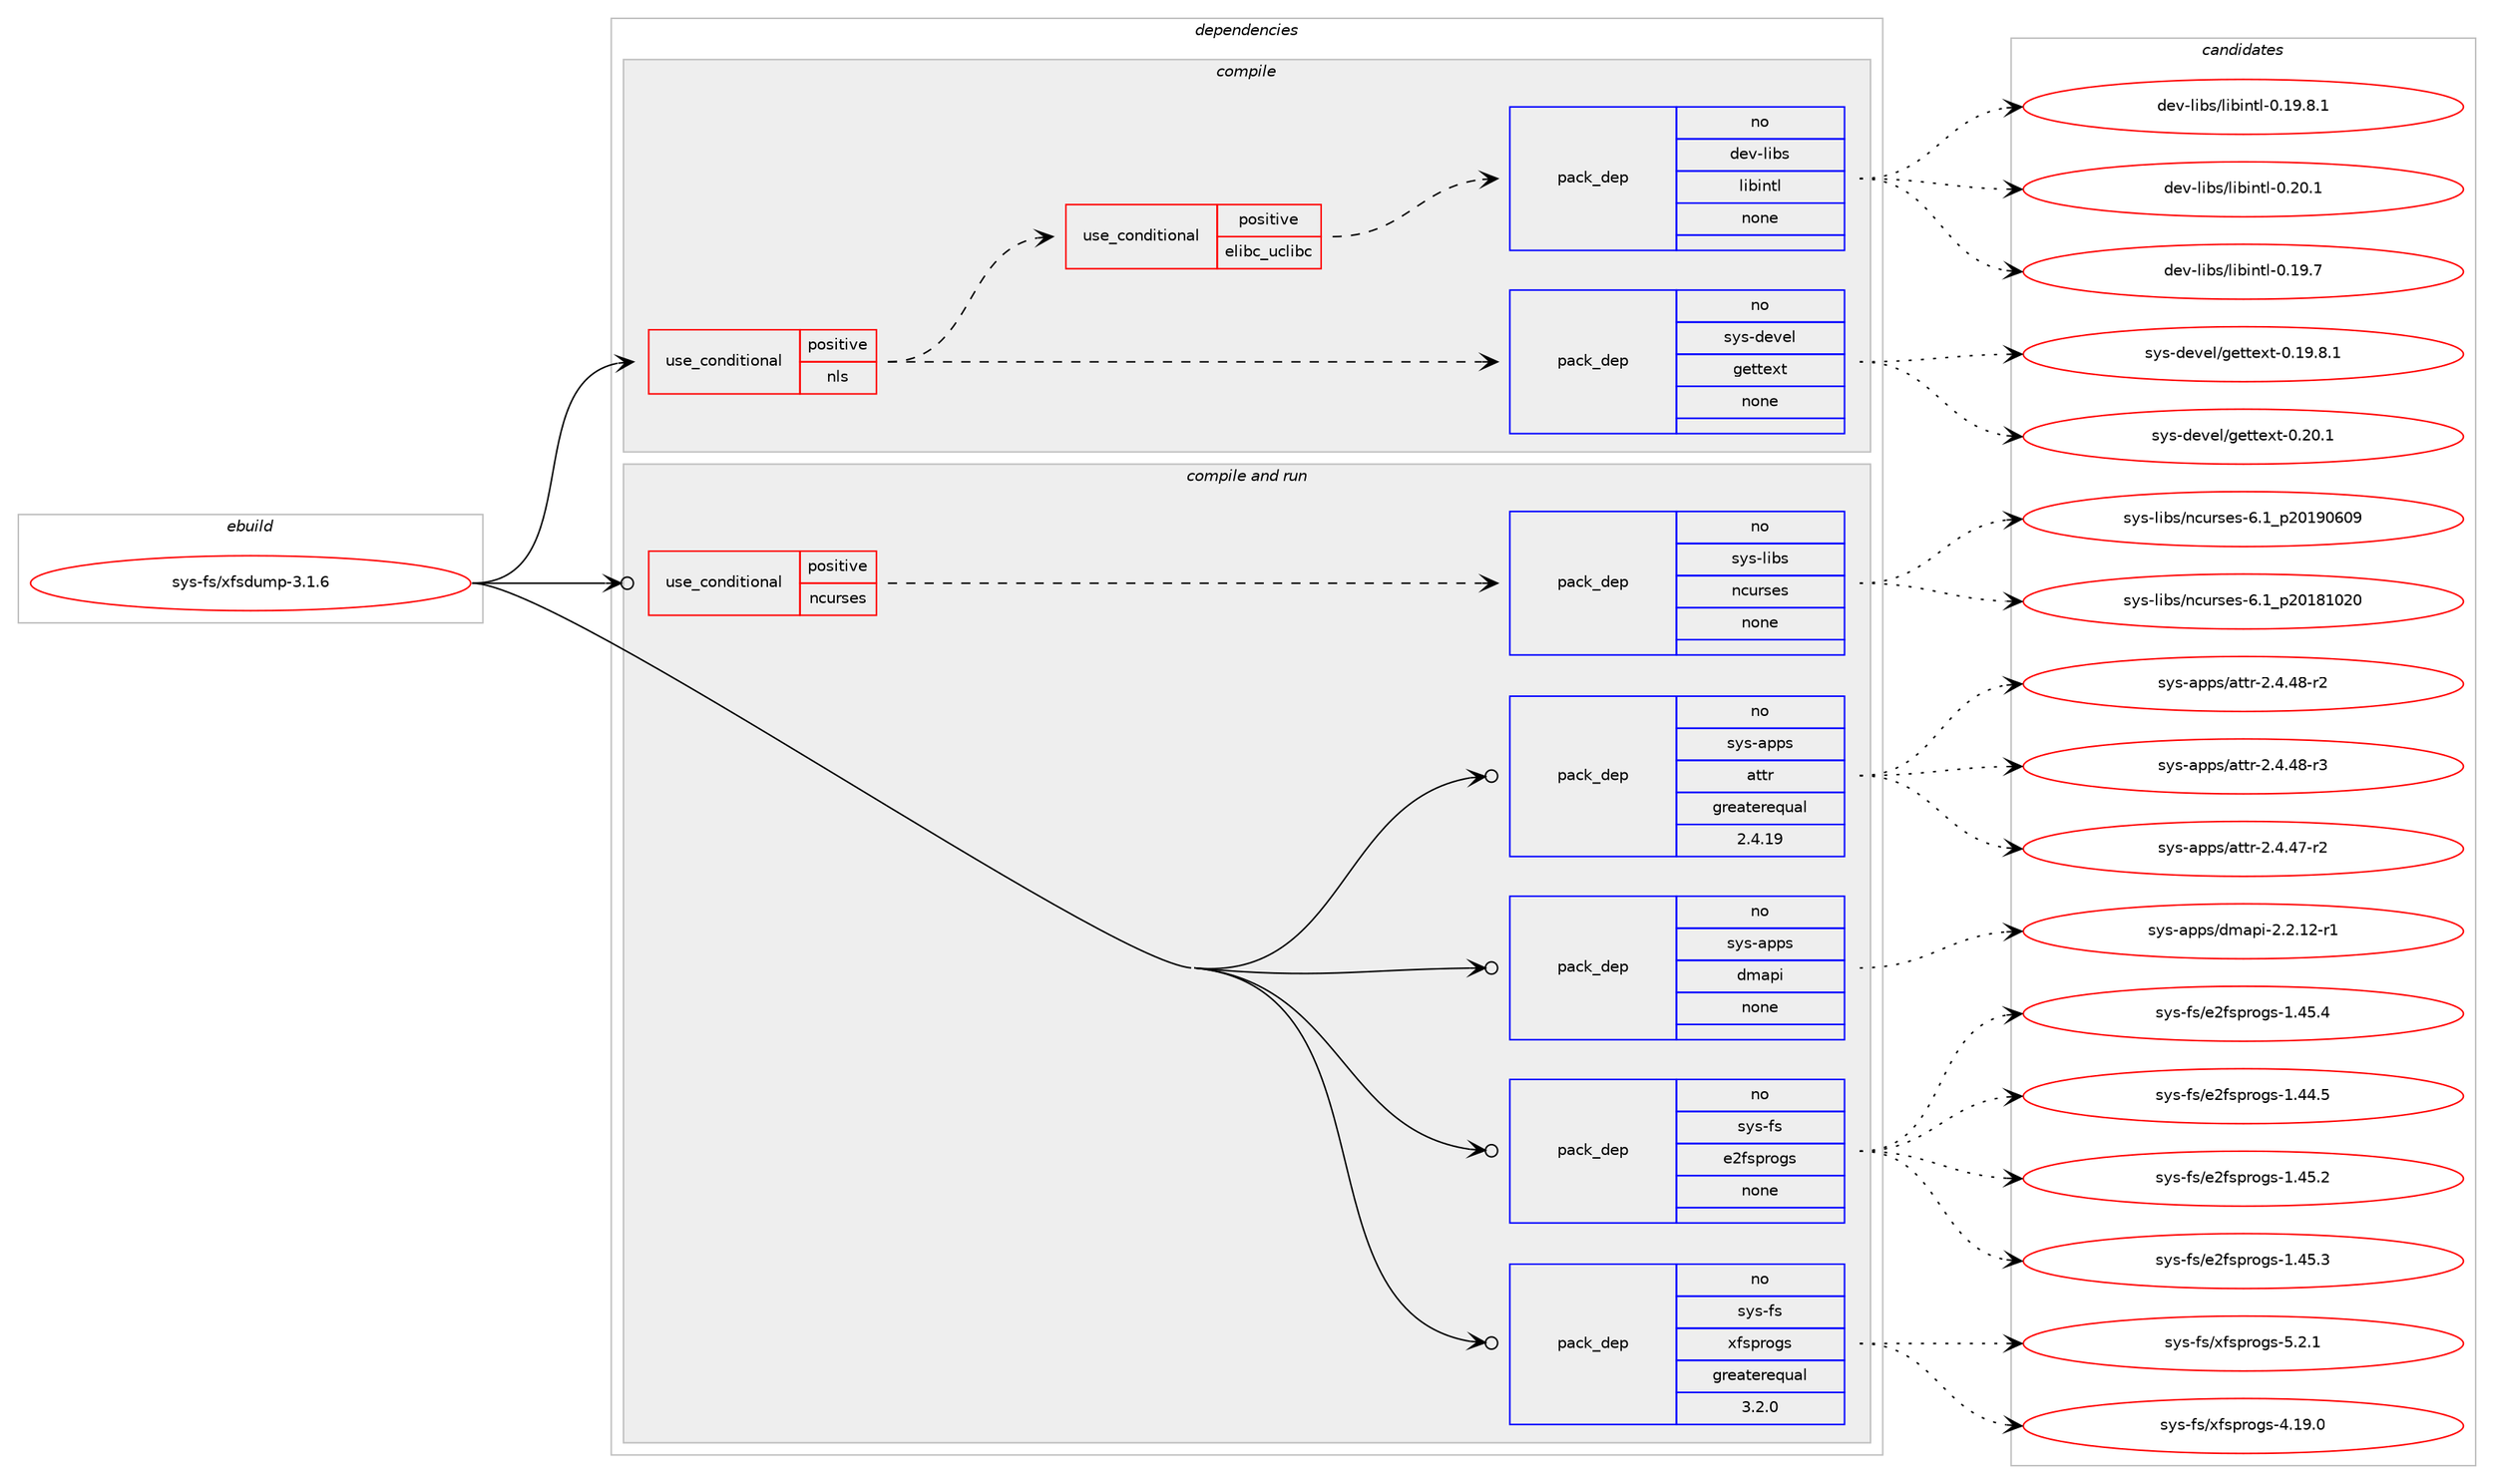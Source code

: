 digraph prolog {

# *************
# Graph options
# *************

newrank=true;
concentrate=true;
compound=true;
graph [rankdir=LR,fontname=Helvetica,fontsize=10,ranksep=1.5];#, ranksep=2.5, nodesep=0.2];
edge  [arrowhead=vee];
node  [fontname=Helvetica,fontsize=10];

# **********
# The ebuild
# **********

subgraph cluster_leftcol {
color=gray;
rank=same;
label=<<i>ebuild</i>>;
id [label="sys-fs/xfsdump-3.1.6", color=red, width=4, href="../sys-fs/xfsdump-3.1.6.svg"];
}

# ****************
# The dependencies
# ****************

subgraph cluster_midcol {
color=gray;
label=<<i>dependencies</i>>;
subgraph cluster_compile {
fillcolor="#eeeeee";
style=filled;
label=<<i>compile</i>>;
subgraph cond214728 {
dependency893427 [label=<<TABLE BORDER="0" CELLBORDER="1" CELLSPACING="0" CELLPADDING="4"><TR><TD ROWSPAN="3" CELLPADDING="10">use_conditional</TD></TR><TR><TD>positive</TD></TR><TR><TD>nls</TD></TR></TABLE>>, shape=none, color=red];
subgraph pack663038 {
dependency893428 [label=<<TABLE BORDER="0" CELLBORDER="1" CELLSPACING="0" CELLPADDING="4" WIDTH="220"><TR><TD ROWSPAN="6" CELLPADDING="30">pack_dep</TD></TR><TR><TD WIDTH="110">no</TD></TR><TR><TD>sys-devel</TD></TR><TR><TD>gettext</TD></TR><TR><TD>none</TD></TR><TR><TD></TD></TR></TABLE>>, shape=none, color=blue];
}
dependency893427:e -> dependency893428:w [weight=20,style="dashed",arrowhead="vee"];
subgraph cond214729 {
dependency893429 [label=<<TABLE BORDER="0" CELLBORDER="1" CELLSPACING="0" CELLPADDING="4"><TR><TD ROWSPAN="3" CELLPADDING="10">use_conditional</TD></TR><TR><TD>positive</TD></TR><TR><TD>elibc_uclibc</TD></TR></TABLE>>, shape=none, color=red];
subgraph pack663039 {
dependency893430 [label=<<TABLE BORDER="0" CELLBORDER="1" CELLSPACING="0" CELLPADDING="4" WIDTH="220"><TR><TD ROWSPAN="6" CELLPADDING="30">pack_dep</TD></TR><TR><TD WIDTH="110">no</TD></TR><TR><TD>dev-libs</TD></TR><TR><TD>libintl</TD></TR><TR><TD>none</TD></TR><TR><TD></TD></TR></TABLE>>, shape=none, color=blue];
}
dependency893429:e -> dependency893430:w [weight=20,style="dashed",arrowhead="vee"];
}
dependency893427:e -> dependency893429:w [weight=20,style="dashed",arrowhead="vee"];
}
id:e -> dependency893427:w [weight=20,style="solid",arrowhead="vee"];
}
subgraph cluster_compileandrun {
fillcolor="#eeeeee";
style=filled;
label=<<i>compile and run</i>>;
subgraph cond214730 {
dependency893431 [label=<<TABLE BORDER="0" CELLBORDER="1" CELLSPACING="0" CELLPADDING="4"><TR><TD ROWSPAN="3" CELLPADDING="10">use_conditional</TD></TR><TR><TD>positive</TD></TR><TR><TD>ncurses</TD></TR></TABLE>>, shape=none, color=red];
subgraph pack663040 {
dependency893432 [label=<<TABLE BORDER="0" CELLBORDER="1" CELLSPACING="0" CELLPADDING="4" WIDTH="220"><TR><TD ROWSPAN="6" CELLPADDING="30">pack_dep</TD></TR><TR><TD WIDTH="110">no</TD></TR><TR><TD>sys-libs</TD></TR><TR><TD>ncurses</TD></TR><TR><TD>none</TD></TR><TR><TD></TD></TR></TABLE>>, shape=none, color=blue];
}
dependency893431:e -> dependency893432:w [weight=20,style="dashed",arrowhead="vee"];
}
id:e -> dependency893431:w [weight=20,style="solid",arrowhead="odotvee"];
subgraph pack663041 {
dependency893433 [label=<<TABLE BORDER="0" CELLBORDER="1" CELLSPACING="0" CELLPADDING="4" WIDTH="220"><TR><TD ROWSPAN="6" CELLPADDING="30">pack_dep</TD></TR><TR><TD WIDTH="110">no</TD></TR><TR><TD>sys-apps</TD></TR><TR><TD>attr</TD></TR><TR><TD>greaterequal</TD></TR><TR><TD>2.4.19</TD></TR></TABLE>>, shape=none, color=blue];
}
id:e -> dependency893433:w [weight=20,style="solid",arrowhead="odotvee"];
subgraph pack663042 {
dependency893434 [label=<<TABLE BORDER="0" CELLBORDER="1" CELLSPACING="0" CELLPADDING="4" WIDTH="220"><TR><TD ROWSPAN="6" CELLPADDING="30">pack_dep</TD></TR><TR><TD WIDTH="110">no</TD></TR><TR><TD>sys-apps</TD></TR><TR><TD>dmapi</TD></TR><TR><TD>none</TD></TR><TR><TD></TD></TR></TABLE>>, shape=none, color=blue];
}
id:e -> dependency893434:w [weight=20,style="solid",arrowhead="odotvee"];
subgraph pack663043 {
dependency893435 [label=<<TABLE BORDER="0" CELLBORDER="1" CELLSPACING="0" CELLPADDING="4" WIDTH="220"><TR><TD ROWSPAN="6" CELLPADDING="30">pack_dep</TD></TR><TR><TD WIDTH="110">no</TD></TR><TR><TD>sys-fs</TD></TR><TR><TD>e2fsprogs</TD></TR><TR><TD>none</TD></TR><TR><TD></TD></TR></TABLE>>, shape=none, color=blue];
}
id:e -> dependency893435:w [weight=20,style="solid",arrowhead="odotvee"];
subgraph pack663044 {
dependency893436 [label=<<TABLE BORDER="0" CELLBORDER="1" CELLSPACING="0" CELLPADDING="4" WIDTH="220"><TR><TD ROWSPAN="6" CELLPADDING="30">pack_dep</TD></TR><TR><TD WIDTH="110">no</TD></TR><TR><TD>sys-fs</TD></TR><TR><TD>xfsprogs</TD></TR><TR><TD>greaterequal</TD></TR><TR><TD>3.2.0</TD></TR></TABLE>>, shape=none, color=blue];
}
id:e -> dependency893436:w [weight=20,style="solid",arrowhead="odotvee"];
}
subgraph cluster_run {
fillcolor="#eeeeee";
style=filled;
label=<<i>run</i>>;
}
}

# **************
# The candidates
# **************

subgraph cluster_choices {
rank=same;
color=gray;
label=<<i>candidates</i>>;

subgraph choice663038 {
color=black;
nodesep=1;
choice1151211154510010111810110847103101116116101120116454846495746564649 [label="sys-devel/gettext-0.19.8.1", color=red, width=4,href="../sys-devel/gettext-0.19.8.1.svg"];
choice115121115451001011181011084710310111611610112011645484650484649 [label="sys-devel/gettext-0.20.1", color=red, width=4,href="../sys-devel/gettext-0.20.1.svg"];
dependency893428:e -> choice1151211154510010111810110847103101116116101120116454846495746564649:w [style=dotted,weight="100"];
dependency893428:e -> choice115121115451001011181011084710310111611610112011645484650484649:w [style=dotted,weight="100"];
}
subgraph choice663039 {
color=black;
nodesep=1;
choice1001011184510810598115471081059810511011610845484649574655 [label="dev-libs/libintl-0.19.7", color=red, width=4,href="../dev-libs/libintl-0.19.7.svg"];
choice10010111845108105981154710810598105110116108454846495746564649 [label="dev-libs/libintl-0.19.8.1", color=red, width=4,href="../dev-libs/libintl-0.19.8.1.svg"];
choice1001011184510810598115471081059810511011610845484650484649 [label="dev-libs/libintl-0.20.1", color=red, width=4,href="../dev-libs/libintl-0.20.1.svg"];
dependency893430:e -> choice1001011184510810598115471081059810511011610845484649574655:w [style=dotted,weight="100"];
dependency893430:e -> choice10010111845108105981154710810598105110116108454846495746564649:w [style=dotted,weight="100"];
dependency893430:e -> choice1001011184510810598115471081059810511011610845484650484649:w [style=dotted,weight="100"];
}
subgraph choice663040 {
color=black;
nodesep=1;
choice1151211154510810598115471109911711411510111545544649951125048495649485048 [label="sys-libs/ncurses-6.1_p20181020", color=red, width=4,href="../sys-libs/ncurses-6.1_p20181020.svg"];
choice1151211154510810598115471109911711411510111545544649951125048495748544857 [label="sys-libs/ncurses-6.1_p20190609", color=red, width=4,href="../sys-libs/ncurses-6.1_p20190609.svg"];
dependency893432:e -> choice1151211154510810598115471109911711411510111545544649951125048495649485048:w [style=dotted,weight="100"];
dependency893432:e -> choice1151211154510810598115471109911711411510111545544649951125048495748544857:w [style=dotted,weight="100"];
}
subgraph choice663041 {
color=black;
nodesep=1;
choice11512111545971121121154797116116114455046524652554511450 [label="sys-apps/attr-2.4.47-r2", color=red, width=4,href="../sys-apps/attr-2.4.47-r2.svg"];
choice11512111545971121121154797116116114455046524652564511450 [label="sys-apps/attr-2.4.48-r2", color=red, width=4,href="../sys-apps/attr-2.4.48-r2.svg"];
choice11512111545971121121154797116116114455046524652564511451 [label="sys-apps/attr-2.4.48-r3", color=red, width=4,href="../sys-apps/attr-2.4.48-r3.svg"];
dependency893433:e -> choice11512111545971121121154797116116114455046524652554511450:w [style=dotted,weight="100"];
dependency893433:e -> choice11512111545971121121154797116116114455046524652564511450:w [style=dotted,weight="100"];
dependency893433:e -> choice11512111545971121121154797116116114455046524652564511451:w [style=dotted,weight="100"];
}
subgraph choice663042 {
color=black;
nodesep=1;
choice11512111545971121121154710010997112105455046504649504511449 [label="sys-apps/dmapi-2.2.12-r1", color=red, width=4,href="../sys-apps/dmapi-2.2.12-r1.svg"];
dependency893434:e -> choice11512111545971121121154710010997112105455046504649504511449:w [style=dotted,weight="100"];
}
subgraph choice663043 {
color=black;
nodesep=1;
choice11512111545102115471015010211511211411110311545494652524653 [label="sys-fs/e2fsprogs-1.44.5", color=red, width=4,href="../sys-fs/e2fsprogs-1.44.5.svg"];
choice11512111545102115471015010211511211411110311545494652534650 [label="sys-fs/e2fsprogs-1.45.2", color=red, width=4,href="../sys-fs/e2fsprogs-1.45.2.svg"];
choice11512111545102115471015010211511211411110311545494652534651 [label="sys-fs/e2fsprogs-1.45.3", color=red, width=4,href="../sys-fs/e2fsprogs-1.45.3.svg"];
choice11512111545102115471015010211511211411110311545494652534652 [label="sys-fs/e2fsprogs-1.45.4", color=red, width=4,href="../sys-fs/e2fsprogs-1.45.4.svg"];
dependency893435:e -> choice11512111545102115471015010211511211411110311545494652524653:w [style=dotted,weight="100"];
dependency893435:e -> choice11512111545102115471015010211511211411110311545494652534650:w [style=dotted,weight="100"];
dependency893435:e -> choice11512111545102115471015010211511211411110311545494652534651:w [style=dotted,weight="100"];
dependency893435:e -> choice11512111545102115471015010211511211411110311545494652534652:w [style=dotted,weight="100"];
}
subgraph choice663044 {
color=black;
nodesep=1;
choice115121115451021154712010211511211411110311545524649574648 [label="sys-fs/xfsprogs-4.19.0", color=red, width=4,href="../sys-fs/xfsprogs-4.19.0.svg"];
choice1151211154510211547120102115112114111103115455346504649 [label="sys-fs/xfsprogs-5.2.1", color=red, width=4,href="../sys-fs/xfsprogs-5.2.1.svg"];
dependency893436:e -> choice115121115451021154712010211511211411110311545524649574648:w [style=dotted,weight="100"];
dependency893436:e -> choice1151211154510211547120102115112114111103115455346504649:w [style=dotted,weight="100"];
}
}

}
